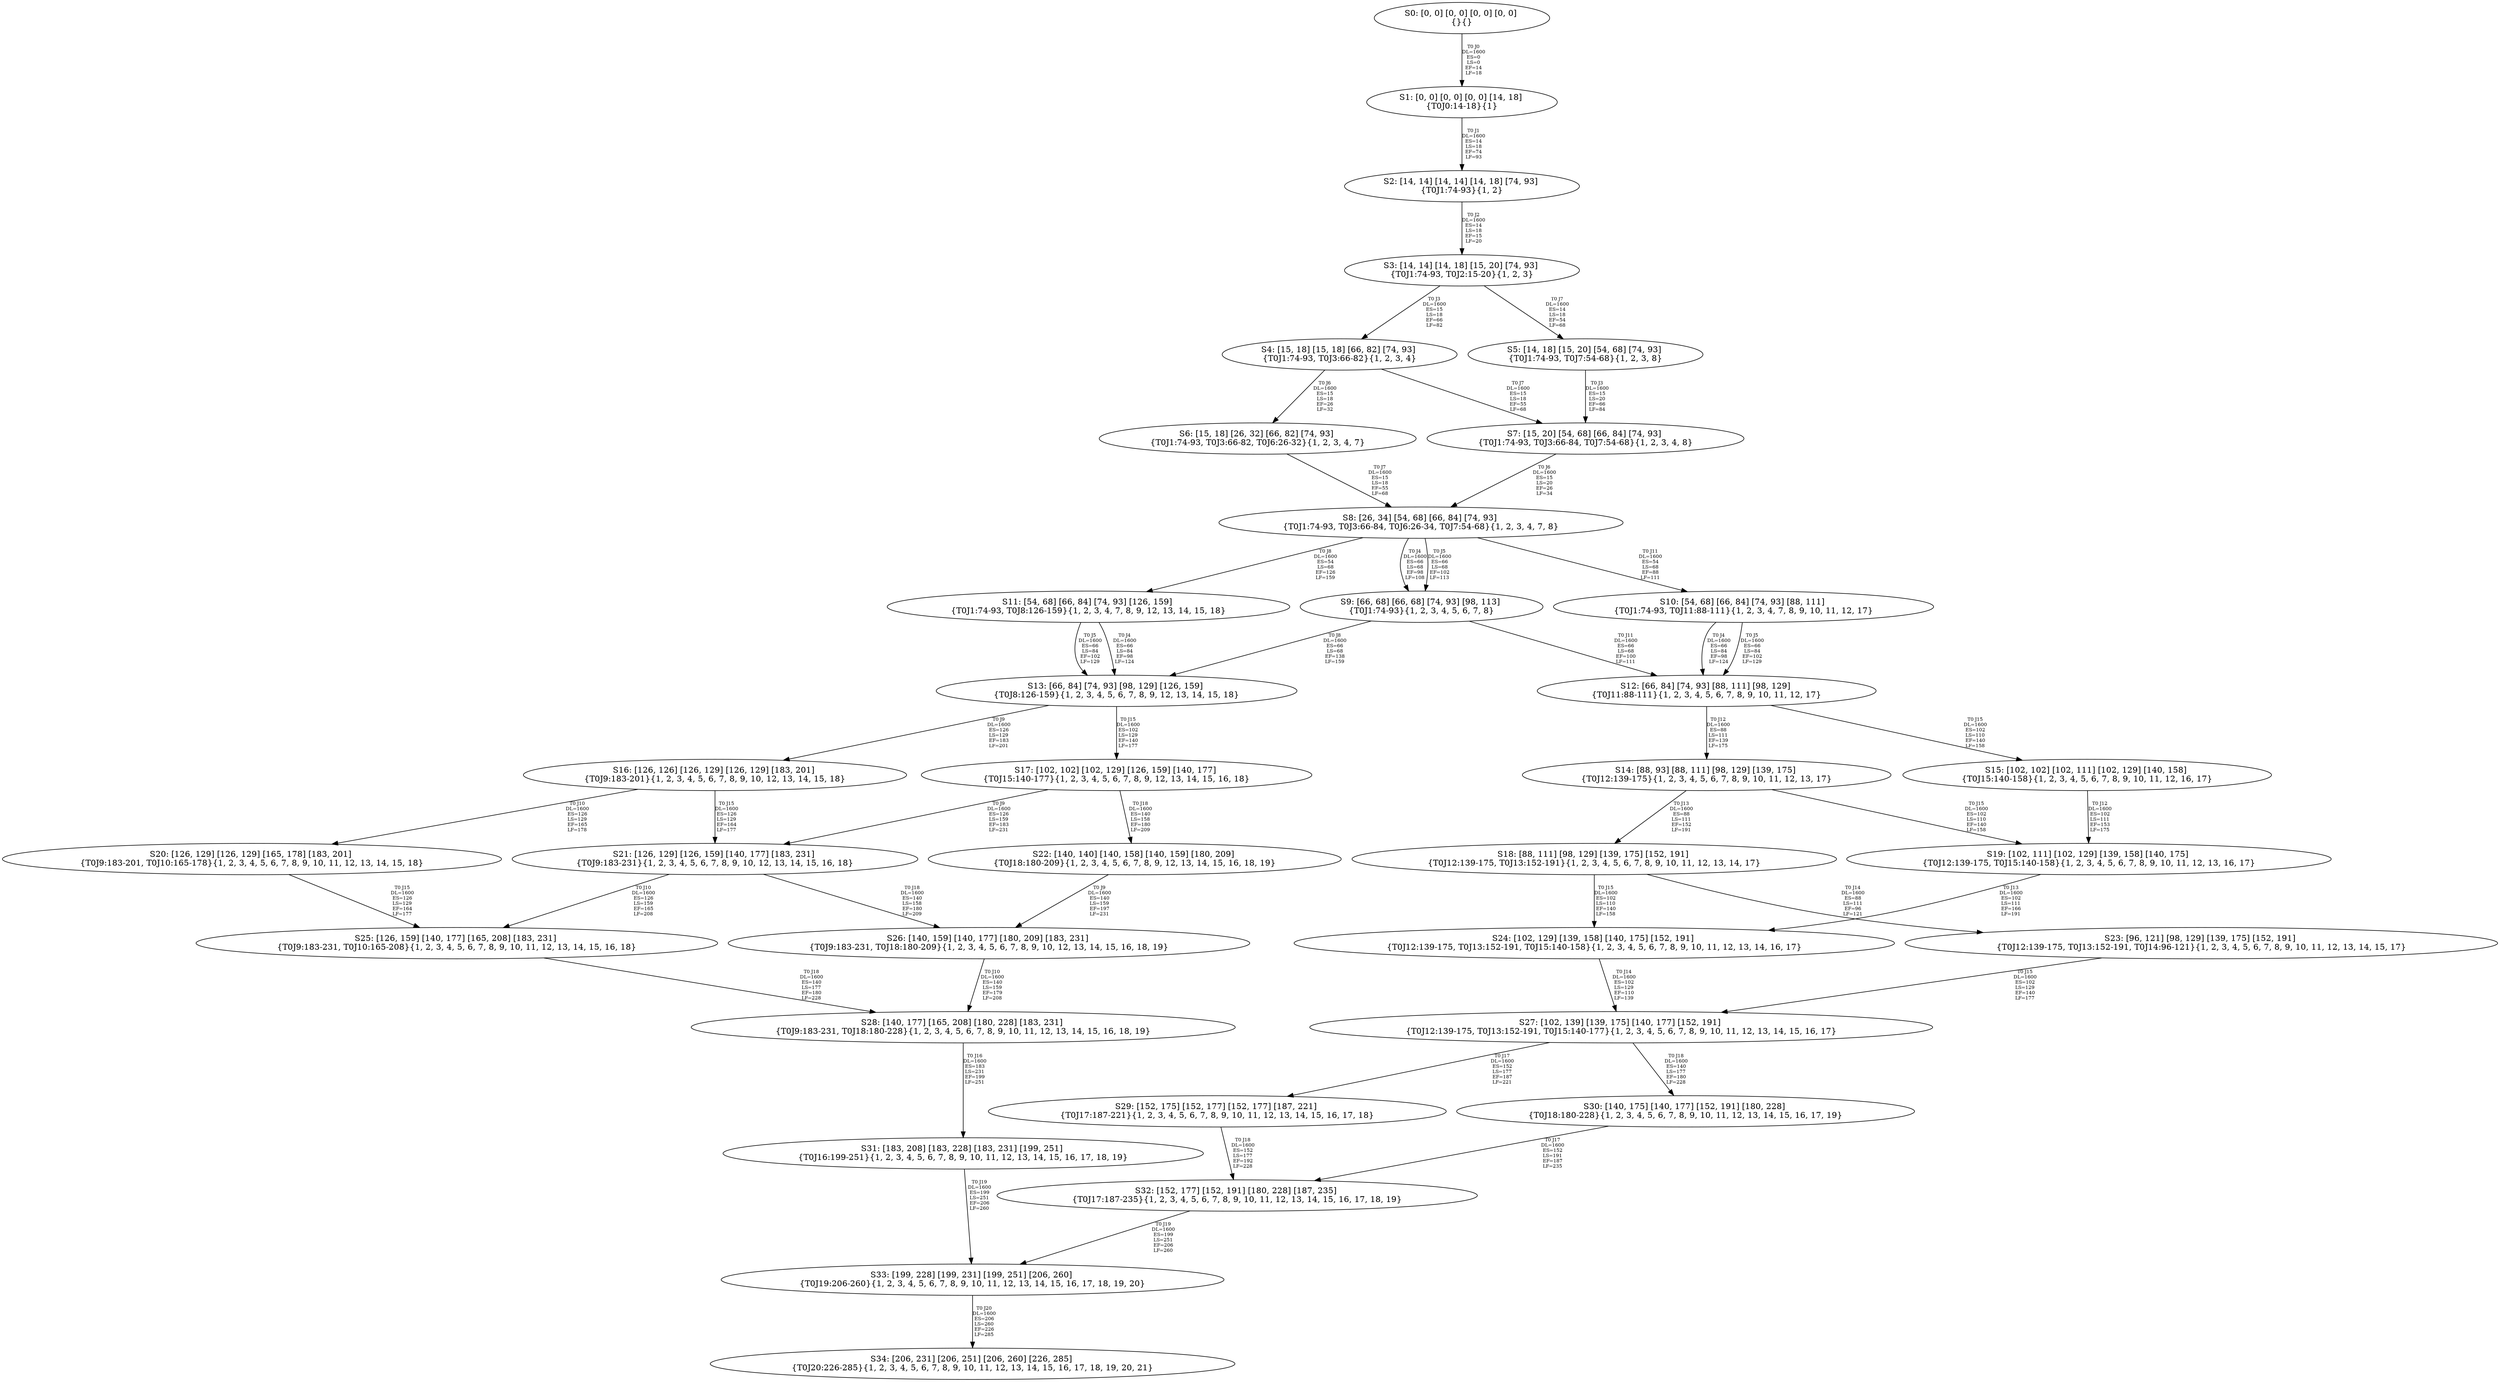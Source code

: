 digraph {
	S0[label="S0: [0, 0] [0, 0] [0, 0] [0, 0] \n{}{}"];
	S1[label="S1: [0, 0] [0, 0] [0, 0] [14, 18] \n{T0J0:14-18}{1}"];
	S2[label="S2: [14, 14] [14, 14] [14, 18] [74, 93] \n{T0J1:74-93}{1, 2}"];
	S3[label="S3: [14, 14] [14, 18] [15, 20] [74, 93] \n{T0J1:74-93, T0J2:15-20}{1, 2, 3}"];
	S4[label="S4: [15, 18] [15, 18] [66, 82] [74, 93] \n{T0J1:74-93, T0J3:66-82}{1, 2, 3, 4}"];
	S5[label="S5: [14, 18] [15, 20] [54, 68] [74, 93] \n{T0J1:74-93, T0J7:54-68}{1, 2, 3, 8}"];
	S6[label="S6: [15, 18] [26, 32] [66, 82] [74, 93] \n{T0J1:74-93, T0J3:66-82, T0J6:26-32}{1, 2, 3, 4, 7}"];
	S7[label="S7: [15, 20] [54, 68] [66, 84] [74, 93] \n{T0J1:74-93, T0J3:66-84, T0J7:54-68}{1, 2, 3, 4, 8}"];
	S8[label="S8: [26, 34] [54, 68] [66, 84] [74, 93] \n{T0J1:74-93, T0J3:66-84, T0J6:26-34, T0J7:54-68}{1, 2, 3, 4, 7, 8}"];
	S9[label="S9: [66, 68] [66, 68] [74, 93] [98, 113] \n{T0J1:74-93}{1, 2, 3, 4, 5, 6, 7, 8}"];
	S10[label="S10: [54, 68] [66, 84] [74, 93] [88, 111] \n{T0J1:74-93, T0J11:88-111}{1, 2, 3, 4, 7, 8, 9, 10, 11, 12, 17}"];
	S11[label="S11: [54, 68] [66, 84] [74, 93] [126, 159] \n{T0J1:74-93, T0J8:126-159}{1, 2, 3, 4, 7, 8, 9, 12, 13, 14, 15, 18}"];
	S12[label="S12: [66, 84] [74, 93] [88, 111] [98, 129] \n{T0J11:88-111}{1, 2, 3, 4, 5, 6, 7, 8, 9, 10, 11, 12, 17}"];
	S13[label="S13: [66, 84] [74, 93] [98, 129] [126, 159] \n{T0J8:126-159}{1, 2, 3, 4, 5, 6, 7, 8, 9, 12, 13, 14, 15, 18}"];
	S14[label="S14: [88, 93] [88, 111] [98, 129] [139, 175] \n{T0J12:139-175}{1, 2, 3, 4, 5, 6, 7, 8, 9, 10, 11, 12, 13, 17}"];
	S15[label="S15: [102, 102] [102, 111] [102, 129] [140, 158] \n{T0J15:140-158}{1, 2, 3, 4, 5, 6, 7, 8, 9, 10, 11, 12, 16, 17}"];
	S16[label="S16: [126, 126] [126, 129] [126, 129] [183, 201] \n{T0J9:183-201}{1, 2, 3, 4, 5, 6, 7, 8, 9, 10, 12, 13, 14, 15, 18}"];
	S17[label="S17: [102, 102] [102, 129] [126, 159] [140, 177] \n{T0J15:140-177}{1, 2, 3, 4, 5, 6, 7, 8, 9, 12, 13, 14, 15, 16, 18}"];
	S18[label="S18: [88, 111] [98, 129] [139, 175] [152, 191] \n{T0J12:139-175, T0J13:152-191}{1, 2, 3, 4, 5, 6, 7, 8, 9, 10, 11, 12, 13, 14, 17}"];
	S19[label="S19: [102, 111] [102, 129] [139, 158] [140, 175] \n{T0J12:139-175, T0J15:140-158}{1, 2, 3, 4, 5, 6, 7, 8, 9, 10, 11, 12, 13, 16, 17}"];
	S20[label="S20: [126, 129] [126, 129] [165, 178] [183, 201] \n{T0J9:183-201, T0J10:165-178}{1, 2, 3, 4, 5, 6, 7, 8, 9, 10, 11, 12, 13, 14, 15, 18}"];
	S21[label="S21: [126, 129] [126, 159] [140, 177] [183, 231] \n{T0J9:183-231}{1, 2, 3, 4, 5, 6, 7, 8, 9, 10, 12, 13, 14, 15, 16, 18}"];
	S22[label="S22: [140, 140] [140, 158] [140, 159] [180, 209] \n{T0J18:180-209}{1, 2, 3, 4, 5, 6, 7, 8, 9, 12, 13, 14, 15, 16, 18, 19}"];
	S23[label="S23: [96, 121] [98, 129] [139, 175] [152, 191] \n{T0J12:139-175, T0J13:152-191, T0J14:96-121}{1, 2, 3, 4, 5, 6, 7, 8, 9, 10, 11, 12, 13, 14, 15, 17}"];
	S24[label="S24: [102, 129] [139, 158] [140, 175] [152, 191] \n{T0J12:139-175, T0J13:152-191, T0J15:140-158}{1, 2, 3, 4, 5, 6, 7, 8, 9, 10, 11, 12, 13, 14, 16, 17}"];
	S25[label="S25: [126, 159] [140, 177] [165, 208] [183, 231] \n{T0J9:183-231, T0J10:165-208}{1, 2, 3, 4, 5, 6, 7, 8, 9, 10, 11, 12, 13, 14, 15, 16, 18}"];
	S26[label="S26: [140, 159] [140, 177] [180, 209] [183, 231] \n{T0J9:183-231, T0J18:180-209}{1, 2, 3, 4, 5, 6, 7, 8, 9, 10, 12, 13, 14, 15, 16, 18, 19}"];
	S27[label="S27: [102, 139] [139, 175] [140, 177] [152, 191] \n{T0J12:139-175, T0J13:152-191, T0J15:140-177}{1, 2, 3, 4, 5, 6, 7, 8, 9, 10, 11, 12, 13, 14, 15, 16, 17}"];
	S28[label="S28: [140, 177] [165, 208] [180, 228] [183, 231] \n{T0J9:183-231, T0J18:180-228}{1, 2, 3, 4, 5, 6, 7, 8, 9, 10, 11, 12, 13, 14, 15, 16, 18, 19}"];
	S29[label="S29: [152, 175] [152, 177] [152, 177] [187, 221] \n{T0J17:187-221}{1, 2, 3, 4, 5, 6, 7, 8, 9, 10, 11, 12, 13, 14, 15, 16, 17, 18}"];
	S30[label="S30: [140, 175] [140, 177] [152, 191] [180, 228] \n{T0J18:180-228}{1, 2, 3, 4, 5, 6, 7, 8, 9, 10, 11, 12, 13, 14, 15, 16, 17, 19}"];
	S31[label="S31: [183, 208] [183, 228] [183, 231] [199, 251] \n{T0J16:199-251}{1, 2, 3, 4, 5, 6, 7, 8, 9, 10, 11, 12, 13, 14, 15, 16, 17, 18, 19}"];
	S32[label="S32: [152, 177] [152, 191] [180, 228] [187, 235] \n{T0J17:187-235}{1, 2, 3, 4, 5, 6, 7, 8, 9, 10, 11, 12, 13, 14, 15, 16, 17, 18, 19}"];
	S33[label="S33: [199, 228] [199, 231] [199, 251] [206, 260] \n{T0J19:206-260}{1, 2, 3, 4, 5, 6, 7, 8, 9, 10, 11, 12, 13, 14, 15, 16, 17, 18, 19, 20}"];
	S34[label="S34: [206, 231] [206, 251] [206, 260] [226, 285] \n{T0J20:226-285}{1, 2, 3, 4, 5, 6, 7, 8, 9, 10, 11, 12, 13, 14, 15, 16, 17, 18, 19, 20, 21}"];
	S0 -> S1[label="T0 J0\nDL=1600\nES=0\nLS=0\nEF=14\nLF=18",fontsize=8];
	S1 -> S2[label="T0 J1\nDL=1600\nES=14\nLS=18\nEF=74\nLF=93",fontsize=8];
	S2 -> S3[label="T0 J2\nDL=1600\nES=14\nLS=18\nEF=15\nLF=20",fontsize=8];
	S3 -> S4[label="T0 J3\nDL=1600\nES=15\nLS=18\nEF=66\nLF=82",fontsize=8];
	S3 -> S5[label="T0 J7\nDL=1600\nES=14\nLS=18\nEF=54\nLF=68",fontsize=8];
	S4 -> S6[label="T0 J6\nDL=1600\nES=15\nLS=18\nEF=26\nLF=32",fontsize=8];
	S4 -> S7[label="T0 J7\nDL=1600\nES=15\nLS=18\nEF=55\nLF=68",fontsize=8];
	S5 -> S7[label="T0 J3\nDL=1600\nES=15\nLS=20\nEF=66\nLF=84",fontsize=8];
	S6 -> S8[label="T0 J7\nDL=1600\nES=15\nLS=18\nEF=55\nLF=68",fontsize=8];
	S7 -> S8[label="T0 J6\nDL=1600\nES=15\nLS=20\nEF=26\nLF=34",fontsize=8];
	S8 -> S9[label="T0 J4\nDL=1600\nES=66\nLS=68\nEF=98\nLF=108",fontsize=8];
	S8 -> S9[label="T0 J5\nDL=1600\nES=66\nLS=68\nEF=102\nLF=113",fontsize=8];
	S8 -> S11[label="T0 J8\nDL=1600\nES=54\nLS=68\nEF=126\nLF=159",fontsize=8];
	S8 -> S10[label="T0 J11\nDL=1600\nES=54\nLS=68\nEF=88\nLF=111",fontsize=8];
	S9 -> S13[label="T0 J8\nDL=1600\nES=66\nLS=68\nEF=138\nLF=159",fontsize=8];
	S9 -> S12[label="T0 J11\nDL=1600\nES=66\nLS=68\nEF=100\nLF=111",fontsize=8];
	S10 -> S12[label="T0 J4\nDL=1600\nES=66\nLS=84\nEF=98\nLF=124",fontsize=8];
	S10 -> S12[label="T0 J5\nDL=1600\nES=66\nLS=84\nEF=102\nLF=129",fontsize=8];
	S11 -> S13[label="T0 J4\nDL=1600\nES=66\nLS=84\nEF=98\nLF=124",fontsize=8];
	S11 -> S13[label="T0 J5\nDL=1600\nES=66\nLS=84\nEF=102\nLF=129",fontsize=8];
	S12 -> S14[label="T0 J12\nDL=1600\nES=88\nLS=111\nEF=139\nLF=175",fontsize=8];
	S12 -> S15[label="T0 J15\nDL=1600\nES=102\nLS=110\nEF=140\nLF=158",fontsize=8];
	S13 -> S16[label="T0 J9\nDL=1600\nES=126\nLS=129\nEF=183\nLF=201",fontsize=8];
	S13 -> S17[label="T0 J15\nDL=1600\nES=102\nLS=129\nEF=140\nLF=177",fontsize=8];
	S14 -> S18[label="T0 J13\nDL=1600\nES=88\nLS=111\nEF=152\nLF=191",fontsize=8];
	S14 -> S19[label="T0 J15\nDL=1600\nES=102\nLS=110\nEF=140\nLF=158",fontsize=8];
	S15 -> S19[label="T0 J12\nDL=1600\nES=102\nLS=111\nEF=153\nLF=175",fontsize=8];
	S16 -> S20[label="T0 J10\nDL=1600\nES=126\nLS=129\nEF=165\nLF=178",fontsize=8];
	S16 -> S21[label="T0 J15\nDL=1600\nES=126\nLS=129\nEF=164\nLF=177",fontsize=8];
	S17 -> S21[label="T0 J9\nDL=1600\nES=126\nLS=159\nEF=183\nLF=231",fontsize=8];
	S17 -> S22[label="T0 J18\nDL=1600\nES=140\nLS=158\nEF=180\nLF=209",fontsize=8];
	S18 -> S23[label="T0 J14\nDL=1600\nES=88\nLS=111\nEF=96\nLF=121",fontsize=8];
	S18 -> S24[label="T0 J15\nDL=1600\nES=102\nLS=110\nEF=140\nLF=158",fontsize=8];
	S19 -> S24[label="T0 J13\nDL=1600\nES=102\nLS=111\nEF=166\nLF=191",fontsize=8];
	S20 -> S25[label="T0 J15\nDL=1600\nES=126\nLS=129\nEF=164\nLF=177",fontsize=8];
	S21 -> S25[label="T0 J10\nDL=1600\nES=126\nLS=159\nEF=165\nLF=208",fontsize=8];
	S21 -> S26[label="T0 J18\nDL=1600\nES=140\nLS=158\nEF=180\nLF=209",fontsize=8];
	S22 -> S26[label="T0 J9\nDL=1600\nES=140\nLS=159\nEF=197\nLF=231",fontsize=8];
	S23 -> S27[label="T0 J15\nDL=1600\nES=102\nLS=129\nEF=140\nLF=177",fontsize=8];
	S24 -> S27[label="T0 J14\nDL=1600\nES=102\nLS=129\nEF=110\nLF=139",fontsize=8];
	S25 -> S28[label="T0 J18\nDL=1600\nES=140\nLS=177\nEF=180\nLF=228",fontsize=8];
	S26 -> S28[label="T0 J10\nDL=1600\nES=140\nLS=159\nEF=179\nLF=208",fontsize=8];
	S27 -> S29[label="T0 J17\nDL=1600\nES=152\nLS=177\nEF=187\nLF=221",fontsize=8];
	S27 -> S30[label="T0 J18\nDL=1600\nES=140\nLS=177\nEF=180\nLF=228",fontsize=8];
	S28 -> S31[label="T0 J16\nDL=1600\nES=183\nLS=231\nEF=199\nLF=251",fontsize=8];
	S29 -> S32[label="T0 J18\nDL=1600\nES=152\nLS=177\nEF=192\nLF=228",fontsize=8];
	S30 -> S32[label="T0 J17\nDL=1600\nES=152\nLS=191\nEF=187\nLF=235",fontsize=8];
	S31 -> S33[label="T0 J19\nDL=1600\nES=199\nLS=251\nEF=206\nLF=260",fontsize=8];
	S32 -> S33[label="T0 J19\nDL=1600\nES=199\nLS=251\nEF=206\nLF=260",fontsize=8];
	S33 -> S34[label="T0 J20\nDL=1600\nES=206\nLS=260\nEF=226\nLF=285",fontsize=8];
}
